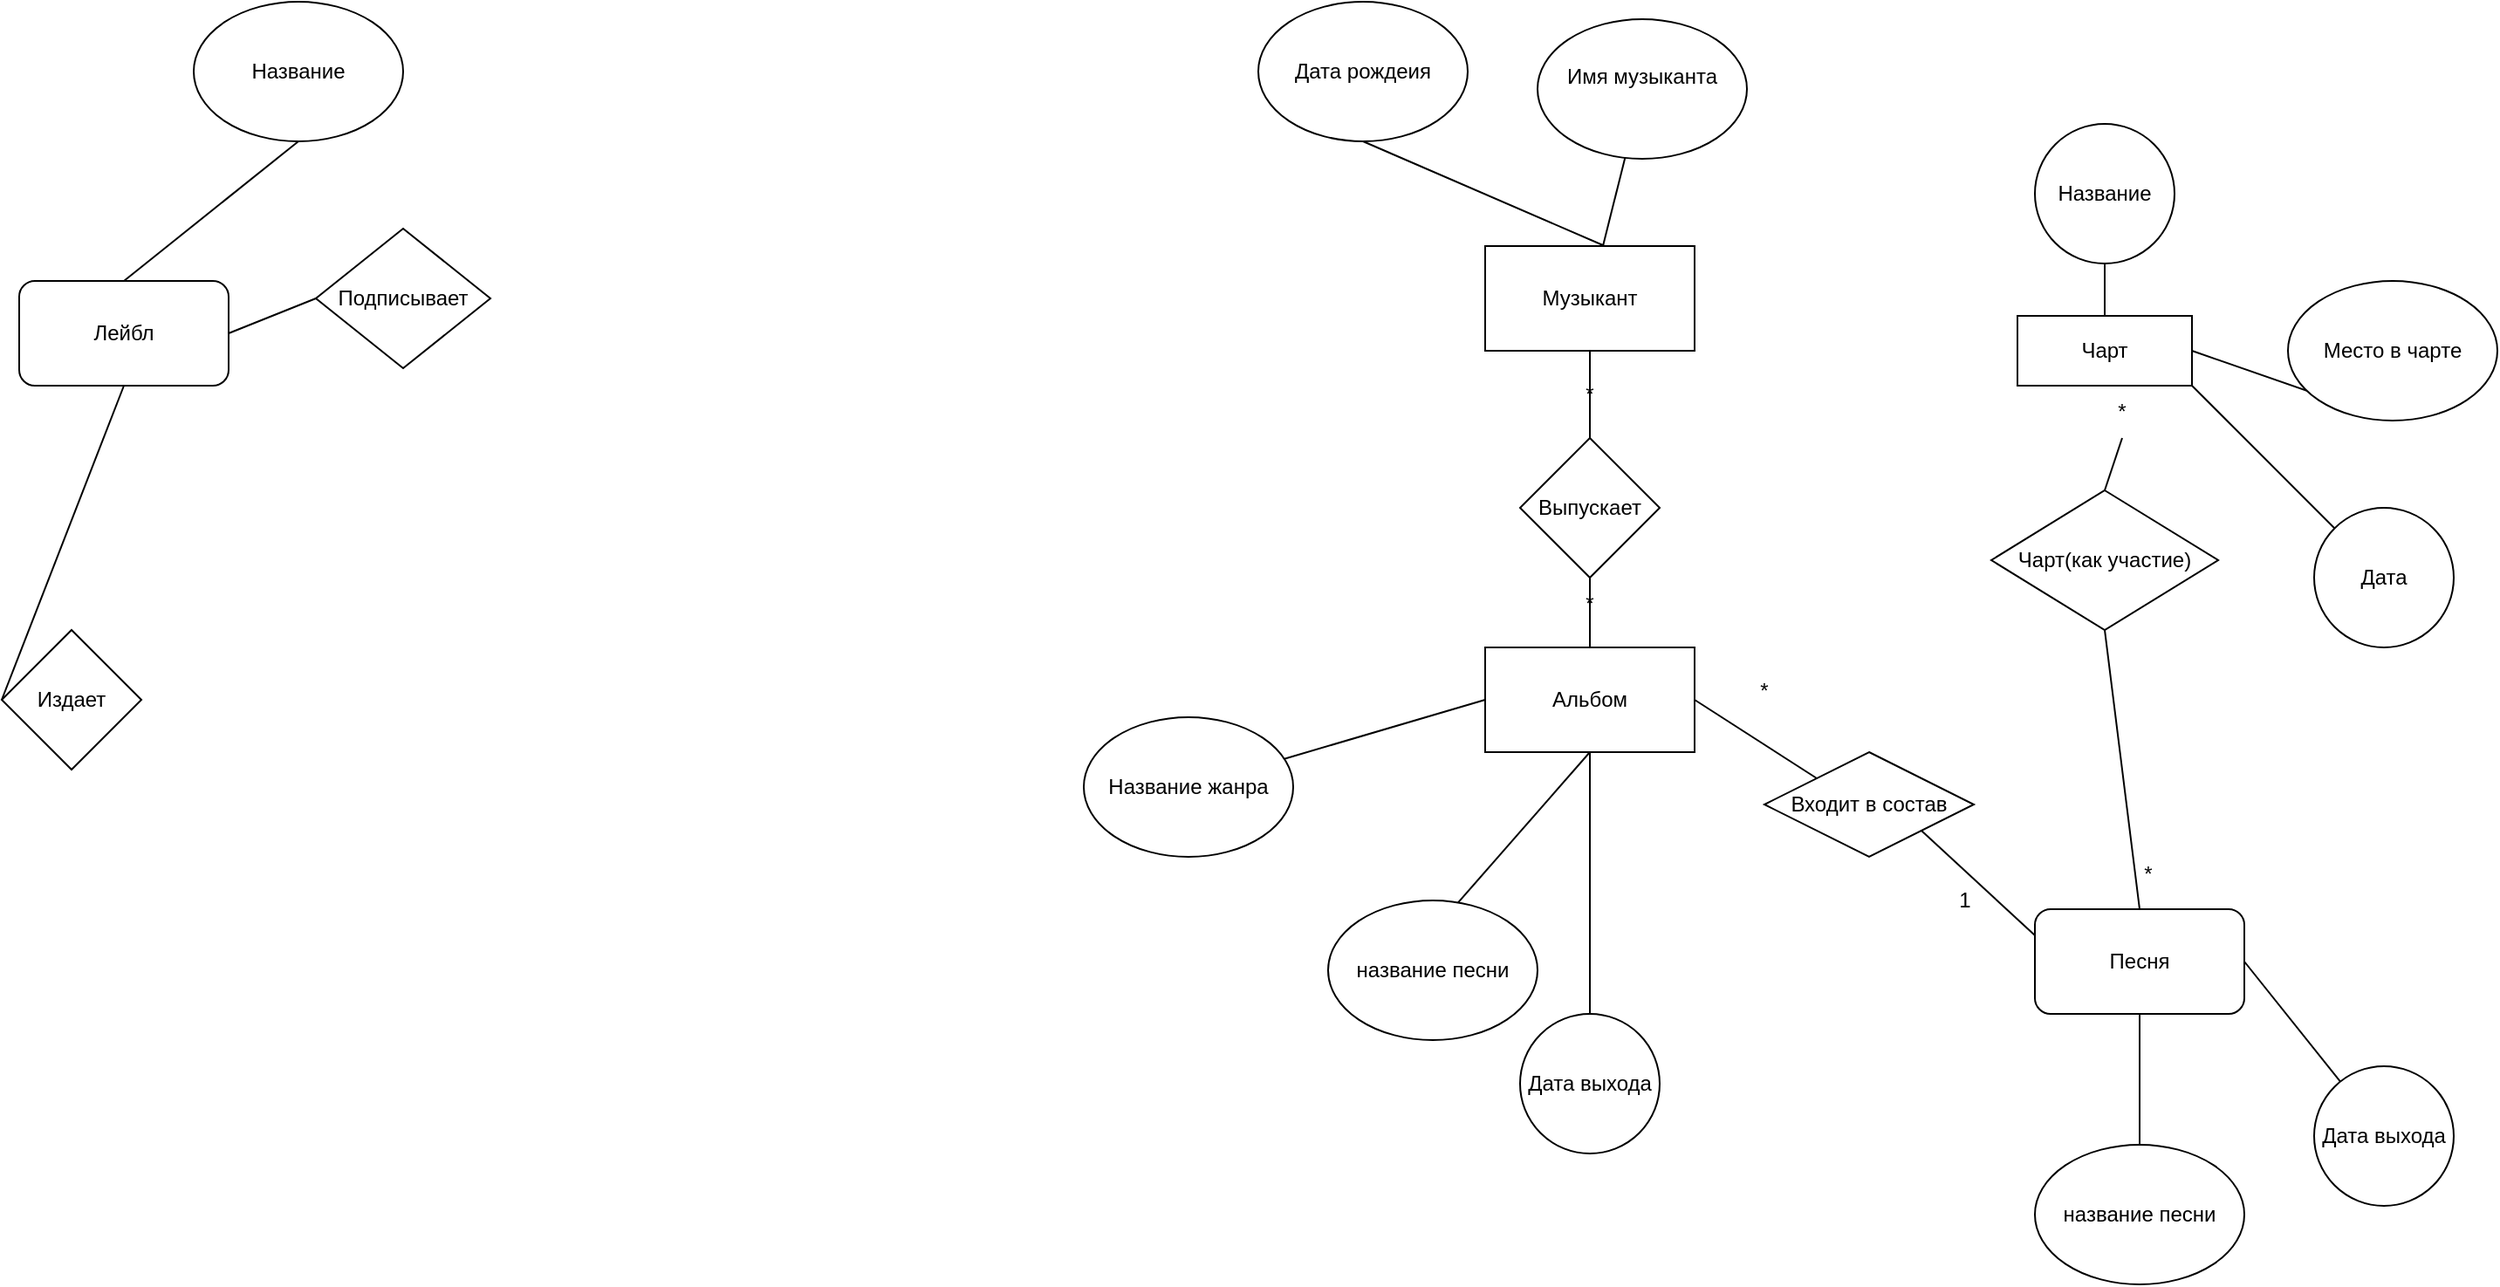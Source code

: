 <mxfile version="24.7.17">
  <diagram name="Страница — 1" id="HydqrmE2iwsBUO1qzlQ4">
    <mxGraphModel dx="1929" dy="2082" grid="1" gridSize="10" guides="1" tooltips="1" connect="1" arrows="1" fold="1" page="1" pageScale="1" pageWidth="827" pageHeight="1169" math="0" shadow="0">
      <root>
        <mxCell id="0" />
        <mxCell id="1" parent="0" />
        <mxCell id="KikncAoep48kT-CLDqjX-2" value="Музыкант" style="rounded=0;whiteSpace=wrap;html=1;" vertex="1" parent="1">
          <mxGeometry x="210" y="50" width="120" height="60" as="geometry" />
        </mxCell>
        <mxCell id="KikncAoep48kT-CLDqjX-6" value="Альбом" style="rounded=0;whiteSpace=wrap;html=1;" vertex="1" parent="1">
          <mxGeometry x="210" y="280" width="120" height="60" as="geometry" />
        </mxCell>
        <mxCell id="KikncAoep48kT-CLDqjX-18" value="" style="endArrow=none;html=1;rounded=0;entryX=0.5;entryY=0;entryDx=0;entryDy=0;" edge="1" parent="1" source="KikncAoep48kT-CLDqjX-6" target="KikncAoep48kT-CLDqjX-65">
          <mxGeometry width="50" height="50" relative="1" as="geometry">
            <mxPoint x="380" y="360" as="sourcePoint" />
            <mxPoint x="240" y="410" as="targetPoint" />
          </mxGeometry>
        </mxCell>
        <mxCell id="KikncAoep48kT-CLDqjX-22" value="Песня" style="rounded=1;whiteSpace=wrap;html=1;" vertex="1" parent="1">
          <mxGeometry x="525" y="430" width="120" height="60" as="geometry" />
        </mxCell>
        <mxCell id="KikncAoep48kT-CLDqjX-24" value="" style="endArrow=none;html=1;rounded=0;exitX=0;exitY=0.5;exitDx=0;exitDy=0;" edge="1" parent="1" source="KikncAoep48kT-CLDqjX-6" target="KikncAoep48kT-CLDqjX-32">
          <mxGeometry width="50" height="50" relative="1" as="geometry">
            <mxPoint x="60" y="220" as="sourcePoint" />
            <mxPoint x="100" y="330" as="targetPoint" />
          </mxGeometry>
        </mxCell>
        <mxCell id="KikncAoep48kT-CLDqjX-28" value="Чарт(как участие)" style="rhombus;whiteSpace=wrap;html=1;" vertex="1" parent="1">
          <mxGeometry x="500" y="190" width="130" height="80" as="geometry" />
        </mxCell>
        <mxCell id="KikncAoep48kT-CLDqjX-32" value="Название жанра" style="ellipse;whiteSpace=wrap;html=1;" vertex="1" parent="1">
          <mxGeometry x="-20" y="320" width="120" height="80" as="geometry" />
        </mxCell>
        <mxCell id="KikncAoep48kT-CLDqjX-34" value="Лейбл" style="rounded=1;whiteSpace=wrap;html=1;" vertex="1" parent="1">
          <mxGeometry x="-630" y="70" width="120" height="60" as="geometry" />
        </mxCell>
        <mxCell id="KikncAoep48kT-CLDqjX-38" value="название песни" style="ellipse;whiteSpace=wrap;html=1;" vertex="1" parent="1">
          <mxGeometry x="525" y="565" width="120" height="80" as="geometry" />
        </mxCell>
        <mxCell id="KikncAoep48kT-CLDqjX-39" value="&lt;div&gt;Имя музыканта&lt;/div&gt;&lt;div&gt;&lt;br&gt;&lt;/div&gt;" style="ellipse;whiteSpace=wrap;html=1;" vertex="1" parent="1">
          <mxGeometry x="240" y="-80" width="120" height="80" as="geometry" />
        </mxCell>
        <mxCell id="KikncAoep48kT-CLDqjX-40" value="" style="endArrow=none;html=1;rounded=0;" edge="1" parent="1" source="KikncAoep48kT-CLDqjX-2" target="KikncAoep48kT-CLDqjX-39">
          <mxGeometry width="50" height="50" relative="1" as="geometry">
            <mxPoint x="360" y="350" as="sourcePoint" />
            <mxPoint x="410" y="300" as="targetPoint" />
          </mxGeometry>
        </mxCell>
        <mxCell id="KikncAoep48kT-CLDqjX-41" value="" style="endArrow=none;html=1;rounded=0;entryX=0.5;entryY=0;entryDx=0;entryDy=0;" edge="1" parent="1" target="KikncAoep48kT-CLDqjX-34">
          <mxGeometry width="50" height="50" relative="1" as="geometry">
            <mxPoint x="-470" y="-10" as="sourcePoint" />
            <mxPoint x="-140" y="300" as="targetPoint" />
          </mxGeometry>
        </mxCell>
        <mxCell id="KikncAoep48kT-CLDqjX-42" value="Название" style="ellipse;whiteSpace=wrap;html=1;" vertex="1" parent="1">
          <mxGeometry x="-530" y="-90" width="120" height="80" as="geometry" />
        </mxCell>
        <mxCell id="KikncAoep48kT-CLDqjX-43" value="" style="endArrow=none;html=1;rounded=0;entryX=0.5;entryY=1;entryDx=0;entryDy=0;exitX=0.5;exitY=0;exitDx=0;exitDy=0;" edge="1" parent="1" source="KikncAoep48kT-CLDqjX-38" target="KikncAoep48kT-CLDqjX-22">
          <mxGeometry width="50" height="50" relative="1" as="geometry">
            <mxPoint x="535" y="550" as="sourcePoint" />
            <mxPoint x="585" y="500" as="targetPoint" />
          </mxGeometry>
        </mxCell>
        <mxCell id="KikncAoep48kT-CLDqjX-45" value="" style="endArrow=none;html=1;rounded=0;exitX=1;exitY=0.5;exitDx=0;exitDy=0;" edge="1" parent="1" source="KikncAoep48kT-CLDqjX-22" target="KikncAoep48kT-CLDqjX-66">
          <mxGeometry width="50" height="50" relative="1" as="geometry">
            <mxPoint x="535" y="550" as="sourcePoint" />
            <mxPoint x="675" y="530" as="targetPoint" />
          </mxGeometry>
        </mxCell>
        <mxCell id="KikncAoep48kT-CLDqjX-47" value="" style="endArrow=none;html=1;rounded=0;entryX=0;entryY=0;entryDx=0;entryDy=0;exitX=1;exitY=1;exitDx=0;exitDy=0;" edge="1" parent="1" target="KikncAoep48kT-CLDqjX-72" source="KikncAoep48kT-CLDqjX-89">
          <mxGeometry width="50" height="50" relative="1" as="geometry">
            <mxPoint x="620" y="230" as="sourcePoint" />
            <mxPoint x="640" y="280" as="targetPoint" />
          </mxGeometry>
        </mxCell>
        <mxCell id="KikncAoep48kT-CLDqjX-49" value="" style="endArrow=none;html=1;rounded=0;entryX=0.5;entryY=1;entryDx=0;entryDy=0;exitX=1;exitY=0.5;exitDx=0;exitDy=0;" edge="1" parent="1" target="KikncAoep48kT-CLDqjX-86" source="KikncAoep48kT-CLDqjX-89">
          <mxGeometry width="50" height="50" relative="1" as="geometry">
            <mxPoint x="520" y="120" as="sourcePoint" />
            <mxPoint x="660" y="190" as="targetPoint" />
          </mxGeometry>
        </mxCell>
        <mxCell id="KikncAoep48kT-CLDqjX-52" value="" style="endArrow=none;html=1;rounded=0;entryX=0.5;entryY=1;entryDx=0;entryDy=0;exitX=0.5;exitY=0;exitDx=0;exitDy=0;" edge="1" parent="1" source="KikncAoep48kT-CLDqjX-6" target="KikncAoep48kT-CLDqjX-58">
          <mxGeometry width="50" height="50" relative="1" as="geometry">
            <mxPoint x="400" y="410" as="sourcePoint" />
            <mxPoint x="450" y="360" as="targetPoint" />
          </mxGeometry>
        </mxCell>
        <mxCell id="KikncAoep48kT-CLDqjX-58" value="Выпускает" style="rhombus;whiteSpace=wrap;html=1;" vertex="1" parent="1">
          <mxGeometry x="230" y="160" width="80" height="80" as="geometry" />
        </mxCell>
        <mxCell id="KikncAoep48kT-CLDqjX-59" value="" style="endArrow=none;html=1;rounded=0;entryX=0.5;entryY=0;entryDx=0;entryDy=0;exitX=0.5;exitY=1;exitDx=0;exitDy=0;" edge="1" parent="1" source="KikncAoep48kT-CLDqjX-2" target="KikncAoep48kT-CLDqjX-58">
          <mxGeometry width="50" height="50" relative="1" as="geometry">
            <mxPoint x="400" y="410" as="sourcePoint" />
            <mxPoint x="450" y="360" as="targetPoint" />
          </mxGeometry>
        </mxCell>
        <mxCell id="KikncAoep48kT-CLDqjX-60" value="Издает" style="rhombus;whiteSpace=wrap;html=1;" vertex="1" parent="1">
          <mxGeometry x="-640" y="270" width="80" height="80" as="geometry" />
        </mxCell>
        <mxCell id="KikncAoep48kT-CLDqjX-61" value="" style="endArrow=none;html=1;rounded=0;entryX=0;entryY=0.5;entryDx=0;entryDy=0;exitX=0.5;exitY=1;exitDx=0;exitDy=0;" edge="1" parent="1" source="KikncAoep48kT-CLDqjX-34" target="KikncAoep48kT-CLDqjX-60">
          <mxGeometry width="50" height="50" relative="1" as="geometry">
            <mxPoint x="-150" y="410" as="sourcePoint" />
            <mxPoint x="-100" y="360" as="targetPoint" />
          </mxGeometry>
        </mxCell>
        <mxCell id="KikncAoep48kT-CLDqjX-62" value="Подписывает" style="rhombus;whiteSpace=wrap;html=1;" vertex="1" parent="1">
          <mxGeometry x="-460" y="40" width="100" height="80" as="geometry" />
        </mxCell>
        <mxCell id="KikncAoep48kT-CLDqjX-63" value="" style="endArrow=none;html=1;rounded=0;entryX=1;entryY=0.5;entryDx=0;entryDy=0;exitX=0;exitY=0.5;exitDx=0;exitDy=0;" edge="1" parent="1" source="KikncAoep48kT-CLDqjX-62" target="KikncAoep48kT-CLDqjX-34">
          <mxGeometry width="50" height="50" relative="1" as="geometry">
            <mxPoint x="50" y="410" as="sourcePoint" />
            <mxPoint x="100" y="360" as="targetPoint" />
          </mxGeometry>
        </mxCell>
        <mxCell id="KikncAoep48kT-CLDqjX-65" value="Дата выхода" style="ellipse;whiteSpace=wrap;html=1;aspect=fixed;" vertex="1" parent="1">
          <mxGeometry x="230" y="490" width="80" height="80" as="geometry" />
        </mxCell>
        <mxCell id="KikncAoep48kT-CLDqjX-66" value="Дата выхода" style="ellipse;whiteSpace=wrap;html=1;aspect=fixed;" vertex="1" parent="1">
          <mxGeometry x="685" y="520" width="80" height="80" as="geometry" />
        </mxCell>
        <mxCell id="KikncAoep48kT-CLDqjX-71" value="" style="endArrow=none;html=1;rounded=0;entryX=0.5;entryY=1;entryDx=0;entryDy=0;exitX=0.5;exitY=0;exitDx=0;exitDy=0;" edge="1" parent="1" source="KikncAoep48kT-CLDqjX-89" target="KikncAoep48kT-CLDqjX-74">
          <mxGeometry width="50" height="50" relative="1" as="geometry">
            <mxPoint x="290" y="380" as="sourcePoint" />
            <mxPoint x="565" y="90" as="targetPoint" />
          </mxGeometry>
        </mxCell>
        <mxCell id="KikncAoep48kT-CLDqjX-72" value="Дата" style="ellipse;whiteSpace=wrap;html=1;aspect=fixed;" vertex="1" parent="1">
          <mxGeometry x="685" y="200" width="80" height="80" as="geometry" />
        </mxCell>
        <mxCell id="KikncAoep48kT-CLDqjX-74" value="Название" style="ellipse;whiteSpace=wrap;html=1;aspect=fixed;" vertex="1" parent="1">
          <mxGeometry x="525" y="-20" width="80" height="80" as="geometry" />
        </mxCell>
        <mxCell id="KikncAoep48kT-CLDqjX-75" value="Дата рождеия" style="ellipse;whiteSpace=wrap;html=1;" vertex="1" parent="1">
          <mxGeometry x="80" y="-90" width="120" height="80" as="geometry" />
        </mxCell>
        <mxCell id="KikncAoep48kT-CLDqjX-76" value="" style="endArrow=none;html=1;rounded=0;entryX=0.567;entryY=-0.004;entryDx=0;entryDy=0;entryPerimeter=0;exitX=0.5;exitY=1;exitDx=0;exitDy=0;" edge="1" parent="1" source="KikncAoep48kT-CLDqjX-75" target="KikncAoep48kT-CLDqjX-2">
          <mxGeometry width="50" height="50" relative="1" as="geometry">
            <mxPoint x="260" y="360" as="sourcePoint" />
            <mxPoint x="310" y="310" as="targetPoint" />
          </mxGeometry>
        </mxCell>
        <mxCell id="KikncAoep48kT-CLDqjX-77" value="название песни" style="ellipse;whiteSpace=wrap;html=1;" vertex="1" parent="1">
          <mxGeometry x="120" y="425" width="120" height="80" as="geometry" />
        </mxCell>
        <mxCell id="KikncAoep48kT-CLDqjX-78" value="" style="endArrow=none;html=1;rounded=0;entryX=0.621;entryY=0.015;entryDx=0;entryDy=0;entryPerimeter=0;exitX=0.5;exitY=1;exitDx=0;exitDy=0;" edge="1" parent="1" source="KikncAoep48kT-CLDqjX-6" target="KikncAoep48kT-CLDqjX-77">
          <mxGeometry width="50" height="50" relative="1" as="geometry">
            <mxPoint x="260" y="360" as="sourcePoint" />
            <mxPoint x="310" y="310" as="targetPoint" />
          </mxGeometry>
        </mxCell>
        <mxCell id="KikncAoep48kT-CLDqjX-80" value="" style="endArrow=none;html=1;rounded=0;entryX=0.5;entryY=1;entryDx=0;entryDy=0;exitX=0.5;exitY=0;exitDx=0;exitDy=0;" edge="1" parent="1" source="KikncAoep48kT-CLDqjX-22" target="KikncAoep48kT-CLDqjX-28">
          <mxGeometry width="50" height="50" relative="1" as="geometry">
            <mxPoint x="260" y="360" as="sourcePoint" />
            <mxPoint x="310" y="310" as="targetPoint" />
          </mxGeometry>
        </mxCell>
        <mxCell id="KikncAoep48kT-CLDqjX-86" value="Место в чарте" style="ellipse;whiteSpace=wrap;html=1;" vertex="1" parent="1">
          <mxGeometry x="670" y="70" width="120" height="80" as="geometry" />
        </mxCell>
        <mxCell id="KikncAoep48kT-CLDqjX-88" value="Входит в состав" style="shape=rhombus;perimeter=rhombusPerimeter;whiteSpace=wrap;html=1;align=center;" vertex="1" parent="1">
          <mxGeometry x="370" y="340" width="120" height="60" as="geometry" />
        </mxCell>
        <mxCell id="KikncAoep48kT-CLDqjX-89" value="&lt;div&gt;Чарт&lt;/div&gt;" style="whiteSpace=wrap;html=1;align=center;" vertex="1" parent="1">
          <mxGeometry x="515" y="90" width="100" height="40" as="geometry" />
        </mxCell>
        <mxCell id="KikncAoep48kT-CLDqjX-90" value="" style="endArrow=none;html=1;rounded=0;entryX=0;entryY=0;entryDx=0;entryDy=0;exitX=1;exitY=0.5;exitDx=0;exitDy=0;" edge="1" parent="1" source="KikncAoep48kT-CLDqjX-6" target="KikncAoep48kT-CLDqjX-88">
          <mxGeometry width="50" height="50" relative="1" as="geometry">
            <mxPoint x="300" y="340" as="sourcePoint" />
            <mxPoint x="350" y="290" as="targetPoint" />
          </mxGeometry>
        </mxCell>
        <mxCell id="KikncAoep48kT-CLDqjX-91" value="" style="endArrow=none;html=1;rounded=0;entryX=0;entryY=0.25;entryDx=0;entryDy=0;exitX=1;exitY=1;exitDx=0;exitDy=0;" edge="1" parent="1" source="KikncAoep48kT-CLDqjX-88" target="KikncAoep48kT-CLDqjX-22">
          <mxGeometry width="50" height="50" relative="1" as="geometry">
            <mxPoint x="300" y="340" as="sourcePoint" />
            <mxPoint x="350" y="290" as="targetPoint" />
          </mxGeometry>
        </mxCell>
        <mxCell id="KikncAoep48kT-CLDqjX-92" value="" style="endArrow=none;html=1;rounded=0;entryX=0.5;entryY=0;entryDx=0;entryDy=0;exitX=0.5;exitY=1;exitDx=0;exitDy=0;" edge="1" parent="1" source="KikncAoep48kT-CLDqjX-93" target="KikncAoep48kT-CLDqjX-28">
          <mxGeometry width="50" height="50" relative="1" as="geometry">
            <mxPoint x="300" y="340" as="sourcePoint" />
            <mxPoint x="350" y="290" as="targetPoint" />
          </mxGeometry>
        </mxCell>
        <mxCell id="KikncAoep48kT-CLDqjX-94" value="*" style="text;html=1;align=center;verticalAlign=middle;whiteSpace=wrap;rounded=0;" vertex="1" parent="1">
          <mxGeometry x="560" y="395" width="60" height="30" as="geometry" />
        </mxCell>
        <mxCell id="KikncAoep48kT-CLDqjX-95" value="" style="endArrow=none;html=1;rounded=0;entryX=0.5;entryY=0;entryDx=0;entryDy=0;exitX=0.5;exitY=1;exitDx=0;exitDy=0;" edge="1" parent="1" source="KikncAoep48kT-CLDqjX-89" target="KikncAoep48kT-CLDqjX-93">
          <mxGeometry width="50" height="50" relative="1" as="geometry">
            <mxPoint x="565" y="130" as="sourcePoint" />
            <mxPoint x="565" y="190" as="targetPoint" />
          </mxGeometry>
        </mxCell>
        <mxCell id="KikncAoep48kT-CLDqjX-93" value="*" style="text;html=1;align=center;verticalAlign=middle;whiteSpace=wrap;rounded=0;" vertex="1" parent="1">
          <mxGeometry x="545" y="130" width="60" height="30" as="geometry" />
        </mxCell>
        <mxCell id="KikncAoep48kT-CLDqjX-99" value="*" style="text;html=1;align=center;verticalAlign=middle;whiteSpace=wrap;rounded=0;" vertex="1" parent="1">
          <mxGeometry x="240" y="120" width="60" height="30" as="geometry" />
        </mxCell>
        <mxCell id="KikncAoep48kT-CLDqjX-100" value="*" style="text;html=1;align=center;verticalAlign=middle;whiteSpace=wrap;rounded=0;" vertex="1" parent="1">
          <mxGeometry x="240" y="240" width="60" height="30" as="geometry" />
        </mxCell>
        <mxCell id="KikncAoep48kT-CLDqjX-101" value="1" style="text;html=1;align=center;verticalAlign=middle;whiteSpace=wrap;rounded=0;" vertex="1" parent="1">
          <mxGeometry x="455" y="410" width="60" height="30" as="geometry" />
        </mxCell>
        <mxCell id="KikncAoep48kT-CLDqjX-104" value="*" style="text;html=1;align=center;verticalAlign=middle;whiteSpace=wrap;rounded=0;" vertex="1" parent="1">
          <mxGeometry x="340" y="290" width="60" height="30" as="geometry" />
        </mxCell>
      </root>
    </mxGraphModel>
  </diagram>
</mxfile>
